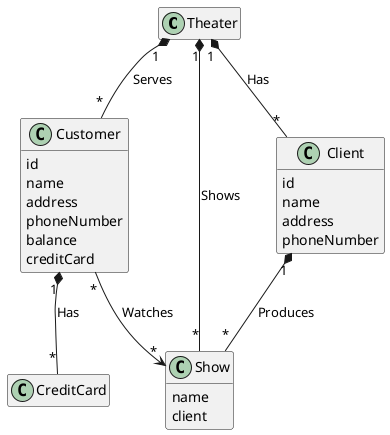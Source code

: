 @startuml

skinparam classAttributeIconSize 0
hide empty members

class Theater {
}

class Customer {
    id
    name
    address
    phoneNumber
    balance
    creditCard
}

class Show {
    name
    client
}


class Client {
    id
    name
    address
    phoneNumber
}

class CreditCard {

}

Theater "1" *-- "*" Customer : Serves
Theater "1" *-- "*" Show : Shows
Theater "1" *-- "*" Client : Has
Client "1" *-- "*" Show : Produces
Customer "1" *-- "*" CreditCard : Has
Customer "*" --> "*" Show : Watches

@enduml